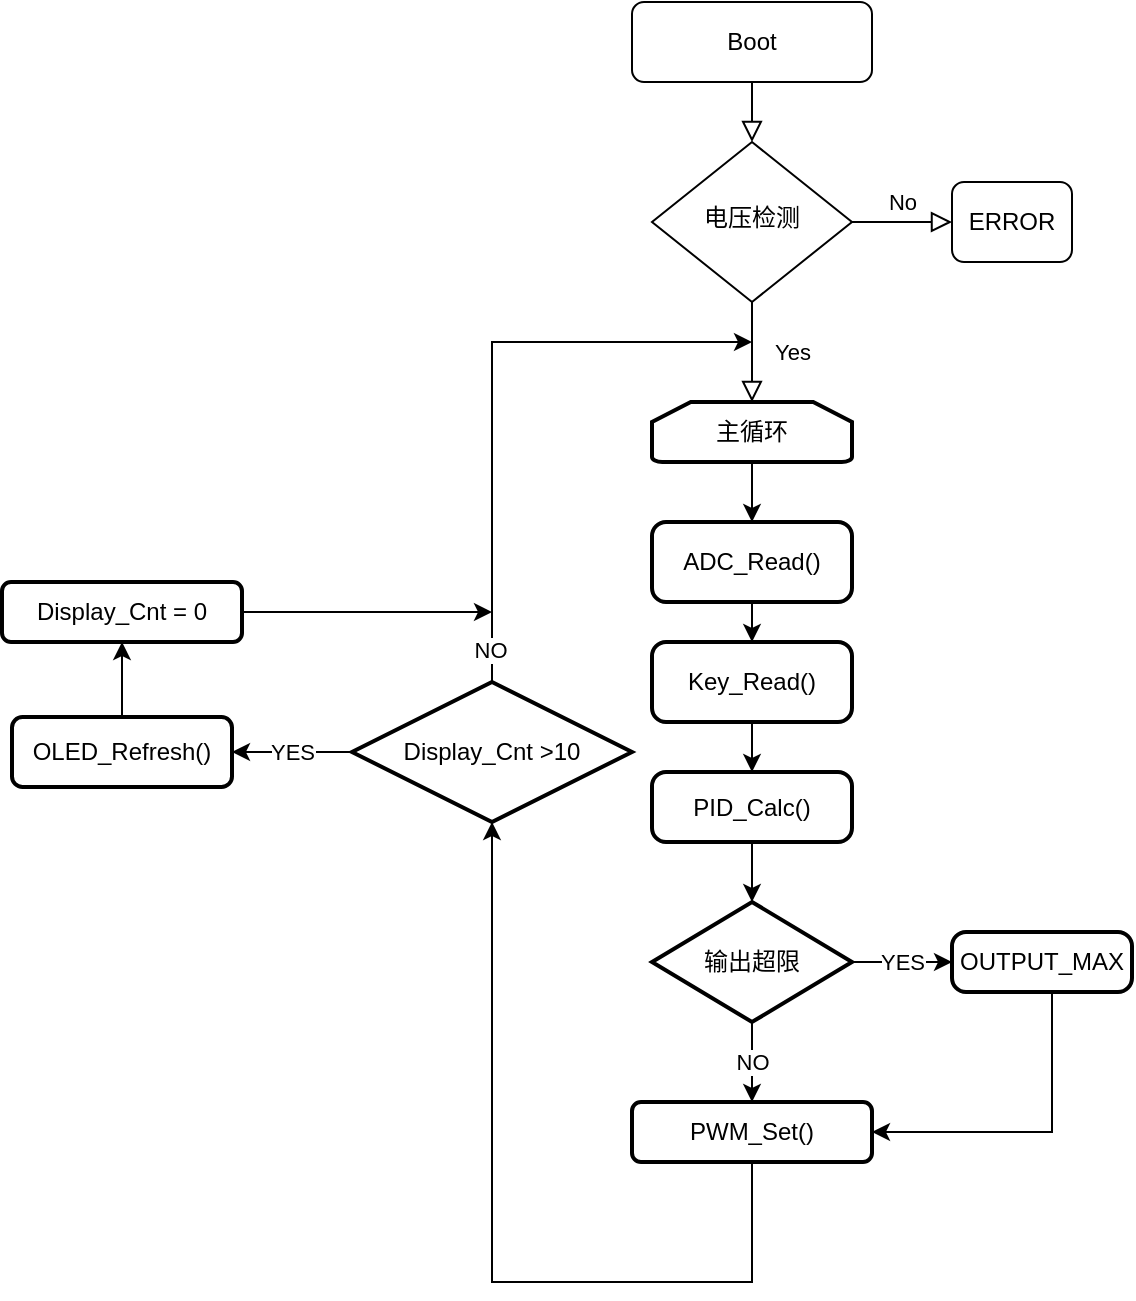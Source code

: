 <mxfile version="20.8.10" type="device"><diagram id="C5RBs43oDa-KdzZeNtuy" name="Page-1"><mxGraphModel dx="2329" dy="685" grid="1" gridSize="10" guides="1" tooltips="1" connect="1" arrows="1" fold="1" page="1" pageScale="1" pageWidth="827" pageHeight="1169" math="0" shadow="0"><root><mxCell id="WIyWlLk6GJQsqaUBKTNV-0"/><mxCell id="WIyWlLk6GJQsqaUBKTNV-1" parent="WIyWlLk6GJQsqaUBKTNV-0"/><mxCell id="WIyWlLk6GJQsqaUBKTNV-2" value="" style="rounded=0;html=1;jettySize=auto;orthogonalLoop=1;fontSize=11;endArrow=block;endFill=0;endSize=8;strokeWidth=1;shadow=0;labelBackgroundColor=none;edgeStyle=orthogonalEdgeStyle;" parent="WIyWlLk6GJQsqaUBKTNV-1" source="WIyWlLk6GJQsqaUBKTNV-3" target="WIyWlLk6GJQsqaUBKTNV-6" edge="1"><mxGeometry relative="1" as="geometry"/></mxCell><mxCell id="WIyWlLk6GJQsqaUBKTNV-3" value="Boot" style="rounded=1;whiteSpace=wrap;html=1;fontSize=12;glass=0;strokeWidth=1;shadow=0;" parent="WIyWlLk6GJQsqaUBKTNV-1" vertex="1"><mxGeometry x="160" y="100" width="120" height="40" as="geometry"/></mxCell><mxCell id="WIyWlLk6GJQsqaUBKTNV-4" value="Yes" style="rounded=0;html=1;jettySize=auto;orthogonalLoop=1;fontSize=11;endArrow=block;endFill=0;endSize=8;strokeWidth=1;shadow=0;labelBackgroundColor=none;edgeStyle=orthogonalEdgeStyle;entryX=0.5;entryY=0;entryDx=0;entryDy=0;entryPerimeter=0;" parent="WIyWlLk6GJQsqaUBKTNV-1" source="WIyWlLk6GJQsqaUBKTNV-6" target="aHdz53_Jt-mommkt5nug-0" edge="1"><mxGeometry y="20" relative="1" as="geometry"><mxPoint as="offset"/><mxPoint x="220" y="290" as="targetPoint"/></mxGeometry></mxCell><mxCell id="WIyWlLk6GJQsqaUBKTNV-5" value="No" style="edgeStyle=orthogonalEdgeStyle;rounded=0;html=1;jettySize=auto;orthogonalLoop=1;fontSize=11;endArrow=block;endFill=0;endSize=8;strokeWidth=1;shadow=0;labelBackgroundColor=none;" parent="WIyWlLk6GJQsqaUBKTNV-1" source="WIyWlLk6GJQsqaUBKTNV-6" target="WIyWlLk6GJQsqaUBKTNV-7" edge="1"><mxGeometry y="10" relative="1" as="geometry"><mxPoint as="offset"/></mxGeometry></mxCell><mxCell id="WIyWlLk6GJQsqaUBKTNV-6" value="电压检测" style="rhombus;whiteSpace=wrap;html=1;shadow=0;fontFamily=Helvetica;fontSize=12;align=center;strokeWidth=1;spacing=6;spacingTop=-4;" parent="WIyWlLk6GJQsqaUBKTNV-1" vertex="1"><mxGeometry x="170" y="170" width="100" height="80" as="geometry"/></mxCell><mxCell id="WIyWlLk6GJQsqaUBKTNV-7" value="ERROR" style="rounded=1;whiteSpace=wrap;html=1;fontSize=12;glass=0;strokeWidth=1;shadow=0;" parent="WIyWlLk6GJQsqaUBKTNV-1" vertex="1"><mxGeometry x="320" y="190" width="60" height="40" as="geometry"/></mxCell><mxCell id="aHdz53_Jt-mommkt5nug-2" style="edgeStyle=orthogonalEdgeStyle;rounded=0;orthogonalLoop=1;jettySize=auto;html=1;entryX=0.5;entryY=0;entryDx=0;entryDy=0;" parent="WIyWlLk6GJQsqaUBKTNV-1" source="aHdz53_Jt-mommkt5nug-0" target="aHdz53_Jt-mommkt5nug-3" edge="1"><mxGeometry relative="1" as="geometry"><mxPoint x="220" y="360" as="targetPoint"/></mxGeometry></mxCell><mxCell id="aHdz53_Jt-mommkt5nug-0" value="主循环" style="strokeWidth=2;html=1;shape=mxgraph.flowchart.loop_limit;whiteSpace=wrap;" parent="WIyWlLk6GJQsqaUBKTNV-1" vertex="1"><mxGeometry x="170" y="300" width="100" height="30" as="geometry"/></mxCell><mxCell id="aHdz53_Jt-mommkt5nug-6" style="edgeStyle=orthogonalEdgeStyle;rounded=0;orthogonalLoop=1;jettySize=auto;html=1;entryX=0.5;entryY=0;entryDx=0;entryDy=0;" parent="WIyWlLk6GJQsqaUBKTNV-1" source="aHdz53_Jt-mommkt5nug-3" target="aHdz53_Jt-mommkt5nug-5" edge="1"><mxGeometry relative="1" as="geometry"/></mxCell><mxCell id="aHdz53_Jt-mommkt5nug-3" value="ADC_Read()" style="rounded=1;whiteSpace=wrap;html=1;absoluteArcSize=1;arcSize=14;strokeWidth=2;" parent="WIyWlLk6GJQsqaUBKTNV-1" vertex="1"><mxGeometry x="170" y="360" width="100" height="40" as="geometry"/></mxCell><mxCell id="aHdz53_Jt-mommkt5nug-9" style="edgeStyle=orthogonalEdgeStyle;rounded=0;orthogonalLoop=1;jettySize=auto;html=1;exitX=0.5;exitY=1;exitDx=0;exitDy=0;entryX=0.5;entryY=0;entryDx=0;entryDy=0;" parent="WIyWlLk6GJQsqaUBKTNV-1" source="aHdz53_Jt-mommkt5nug-5" target="aHdz53_Jt-mommkt5nug-8" edge="1"><mxGeometry relative="1" as="geometry"/></mxCell><mxCell id="aHdz53_Jt-mommkt5nug-5" value="Key_Read()" style="rounded=1;whiteSpace=wrap;html=1;absoluteArcSize=1;arcSize=14;strokeWidth=2;" parent="WIyWlLk6GJQsqaUBKTNV-1" vertex="1"><mxGeometry x="170" y="420" width="100" height="40" as="geometry"/></mxCell><mxCell id="aHdz53_Jt-mommkt5nug-11" style="edgeStyle=orthogonalEdgeStyle;rounded=0;orthogonalLoop=1;jettySize=auto;html=1;entryX=0.5;entryY=0;entryDx=0;entryDy=0;entryPerimeter=0;" parent="WIyWlLk6GJQsqaUBKTNV-1" source="aHdz53_Jt-mommkt5nug-8" target="aHdz53_Jt-mommkt5nug-10" edge="1"><mxGeometry relative="1" as="geometry"/></mxCell><mxCell id="aHdz53_Jt-mommkt5nug-8" value="PID_Calc()" style="rounded=1;whiteSpace=wrap;html=1;absoluteArcSize=1;arcSize=14;strokeWidth=2;" parent="WIyWlLk6GJQsqaUBKTNV-1" vertex="1"><mxGeometry x="170" y="485" width="100" height="35" as="geometry"/></mxCell><mxCell id="aHdz53_Jt-mommkt5nug-12" value="YES" style="edgeStyle=orthogonalEdgeStyle;rounded=0;orthogonalLoop=1;jettySize=auto;html=1;exitX=1;exitY=0.5;exitDx=0;exitDy=0;exitPerimeter=0;entryX=0;entryY=0.5;entryDx=0;entryDy=0;" parent="WIyWlLk6GJQsqaUBKTNV-1" source="aHdz53_Jt-mommkt5nug-10" target="aHdz53_Jt-mommkt5nug-13" edge="1"><mxGeometry relative="1" as="geometry"><mxPoint x="360" y="579.857" as="targetPoint"/></mxGeometry></mxCell><mxCell id="aHdz53_Jt-mommkt5nug-17" value="NO" style="edgeStyle=orthogonalEdgeStyle;rounded=0;orthogonalLoop=1;jettySize=auto;html=1;" parent="WIyWlLk6GJQsqaUBKTNV-1" source="aHdz53_Jt-mommkt5nug-10" target="aHdz53_Jt-mommkt5nug-16" edge="1"><mxGeometry relative="1" as="geometry"/></mxCell><mxCell id="aHdz53_Jt-mommkt5nug-10" value="输出超限" style="strokeWidth=2;html=1;shape=mxgraph.flowchart.decision;whiteSpace=wrap;" parent="WIyWlLk6GJQsqaUBKTNV-1" vertex="1"><mxGeometry x="170" y="550" width="100" height="60" as="geometry"/></mxCell><mxCell id="aHdz53_Jt-mommkt5nug-18" style="edgeStyle=orthogonalEdgeStyle;rounded=0;orthogonalLoop=1;jettySize=auto;html=1;entryX=1;entryY=0.5;entryDx=0;entryDy=0;" parent="WIyWlLk6GJQsqaUBKTNV-1" source="aHdz53_Jt-mommkt5nug-13" target="aHdz53_Jt-mommkt5nug-16" edge="1"><mxGeometry relative="1" as="geometry"><mxPoint x="385" y="700" as="targetPoint"/><Array as="points"><mxPoint x="370" y="665"/></Array></mxGeometry></mxCell><mxCell id="aHdz53_Jt-mommkt5nug-13" value="OUTPUT_MAX" style="rounded=1;whiteSpace=wrap;html=1;absoluteArcSize=1;arcSize=14;strokeWidth=2;" parent="WIyWlLk6GJQsqaUBKTNV-1" vertex="1"><mxGeometry x="320" y="565" width="90" height="30" as="geometry"/></mxCell><mxCell id="aHdz53_Jt-mommkt5nug-21" style="edgeStyle=orthogonalEdgeStyle;rounded=0;orthogonalLoop=1;jettySize=auto;html=1;entryX=0.5;entryY=1;entryDx=0;entryDy=0;entryPerimeter=0;" parent="WIyWlLk6GJQsqaUBKTNV-1" source="aHdz53_Jt-mommkt5nug-16" target="aHdz53_Jt-mommkt5nug-20" edge="1"><mxGeometry relative="1" as="geometry"><Array as="points"><mxPoint x="220" y="740"/><mxPoint x="90" y="740"/></Array></mxGeometry></mxCell><mxCell id="aHdz53_Jt-mommkt5nug-16" value="PWM_Set()" style="rounded=1;whiteSpace=wrap;html=1;strokeWidth=2;" parent="WIyWlLk6GJQsqaUBKTNV-1" vertex="1"><mxGeometry x="160" y="650" width="120" height="30" as="geometry"/></mxCell><mxCell id="aHdz53_Jt-mommkt5nug-24" value="YES" style="edgeStyle=orthogonalEdgeStyle;rounded=0;orthogonalLoop=1;jettySize=auto;html=1;" parent="WIyWlLk6GJQsqaUBKTNV-1" source="aHdz53_Jt-mommkt5nug-20" target="aHdz53_Jt-mommkt5nug-23" edge="1"><mxGeometry relative="1" as="geometry"/></mxCell><mxCell id="aHdz53_Jt-mommkt5nug-28" style="edgeStyle=orthogonalEdgeStyle;rounded=0;orthogonalLoop=1;jettySize=auto;html=1;" parent="WIyWlLk6GJQsqaUBKTNV-1" source="aHdz53_Jt-mommkt5nug-20" edge="1"><mxGeometry relative="1" as="geometry"><mxPoint x="220" y="270" as="targetPoint"/><Array as="points"><mxPoint x="90" y="270"/></Array></mxGeometry></mxCell><mxCell id="aHdz53_Jt-mommkt5nug-31" value="NO" style="edgeLabel;html=1;align=center;verticalAlign=middle;resizable=0;points=[];" parent="aHdz53_Jt-mommkt5nug-28" vertex="1" connectable="0"><mxGeometry x="-0.894" y="1" relative="1" as="geometry"><mxPoint as="offset"/></mxGeometry></mxCell><mxCell id="aHdz53_Jt-mommkt5nug-20" value="Display_Cnt &amp;gt;10" style="strokeWidth=2;html=1;shape=mxgraph.flowchart.decision;whiteSpace=wrap;" parent="WIyWlLk6GJQsqaUBKTNV-1" vertex="1"><mxGeometry x="20" y="440" width="140" height="70" as="geometry"/></mxCell><mxCell id="aHdz53_Jt-mommkt5nug-27" value="" style="edgeStyle=orthogonalEdgeStyle;rounded=0;orthogonalLoop=1;jettySize=auto;html=1;" parent="WIyWlLk6GJQsqaUBKTNV-1" source="aHdz53_Jt-mommkt5nug-23" target="aHdz53_Jt-mommkt5nug-26" edge="1"><mxGeometry relative="1" as="geometry"/></mxCell><mxCell id="aHdz53_Jt-mommkt5nug-23" value="OLED_Refresh()" style="rounded=1;whiteSpace=wrap;html=1;strokeWidth=2;" parent="WIyWlLk6GJQsqaUBKTNV-1" vertex="1"><mxGeometry x="-150" y="457.5" width="110" height="35" as="geometry"/></mxCell><mxCell id="aHdz53_Jt-mommkt5nug-30" style="edgeStyle=orthogonalEdgeStyle;rounded=0;orthogonalLoop=1;jettySize=auto;html=1;" parent="WIyWlLk6GJQsqaUBKTNV-1" source="aHdz53_Jt-mommkt5nug-26" edge="1"><mxGeometry relative="1" as="geometry"><mxPoint x="90" y="405" as="targetPoint"/></mxGeometry></mxCell><mxCell id="aHdz53_Jt-mommkt5nug-26" value="Display_Cnt = 0" style="whiteSpace=wrap;html=1;rounded=1;strokeWidth=2;" parent="WIyWlLk6GJQsqaUBKTNV-1" vertex="1"><mxGeometry x="-155" y="390" width="120" height="30" as="geometry"/></mxCell></root></mxGraphModel></diagram></mxfile>